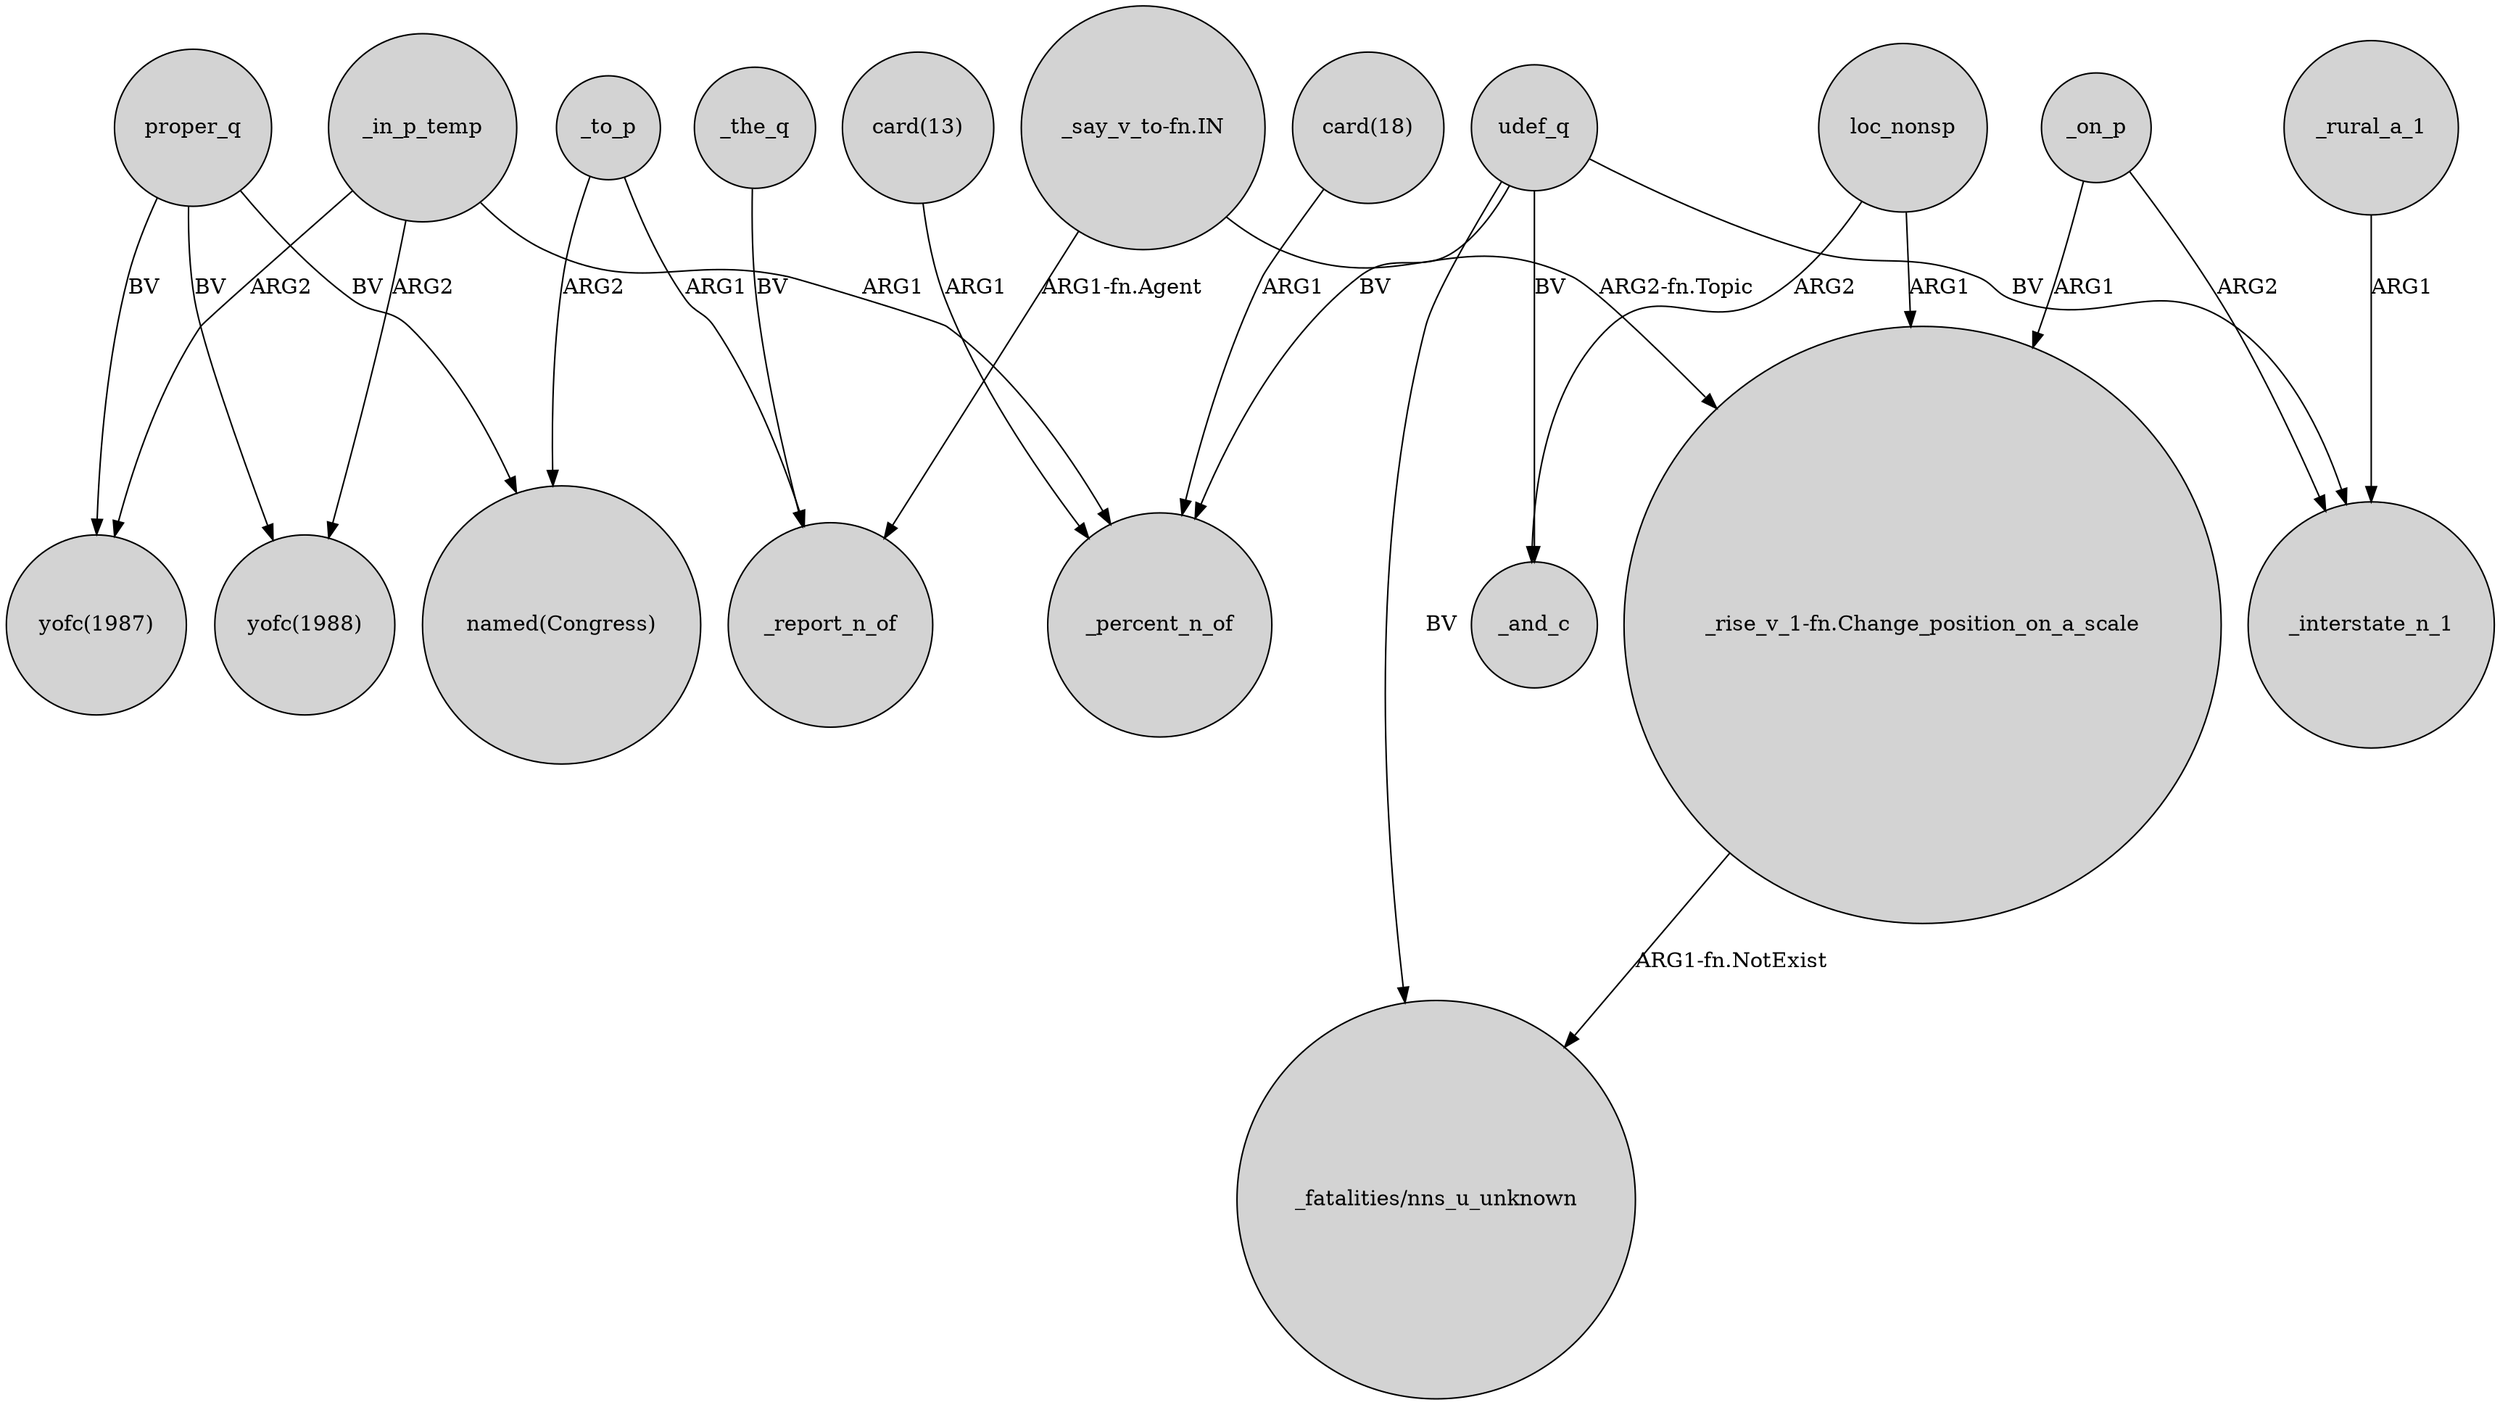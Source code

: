 digraph {
	node [shape=circle style=filled]
	_in_p_temp -> "yofc(1987)" [label=ARG2]
	"_say_v_to-fn.IN" -> _report_n_of [label="ARG1-fn.Agent"]
	"card(18)" -> _percent_n_of [label=ARG1]
	_to_p -> "named(Congress)" [label=ARG2]
	_on_p -> "_rise_v_1-fn.Change_position_on_a_scale" [label=ARG1]
	loc_nonsp -> _and_c [label=ARG2]
	_in_p_temp -> _percent_n_of [label=ARG1]
	udef_q -> _interstate_n_1 [label=BV]
	proper_q -> "named(Congress)" [label=BV]
	_to_p -> _report_n_of [label=ARG1]
	udef_q -> "_fatalities/nns_u_unknown" [label=BV]
	proper_q -> "yofc(1988)" [label=BV]
	_the_q -> _report_n_of [label=BV]
	loc_nonsp -> "_rise_v_1-fn.Change_position_on_a_scale" [label=ARG1]
	_rural_a_1 -> _interstate_n_1 [label=ARG1]
	proper_q -> "yofc(1987)" [label=BV]
	"_say_v_to-fn.IN" -> "_rise_v_1-fn.Change_position_on_a_scale" [label="ARG2-fn.Topic"]
	"card(13)" -> _percent_n_of [label=ARG1]
	udef_q -> _percent_n_of [label=BV]
	udef_q -> _and_c [label=BV]
	_on_p -> _interstate_n_1 [label=ARG2]
	_in_p_temp -> "yofc(1988)" [label=ARG2]
	"_rise_v_1-fn.Change_position_on_a_scale" -> "_fatalities/nns_u_unknown" [label="ARG1-fn.NotExist"]
}
